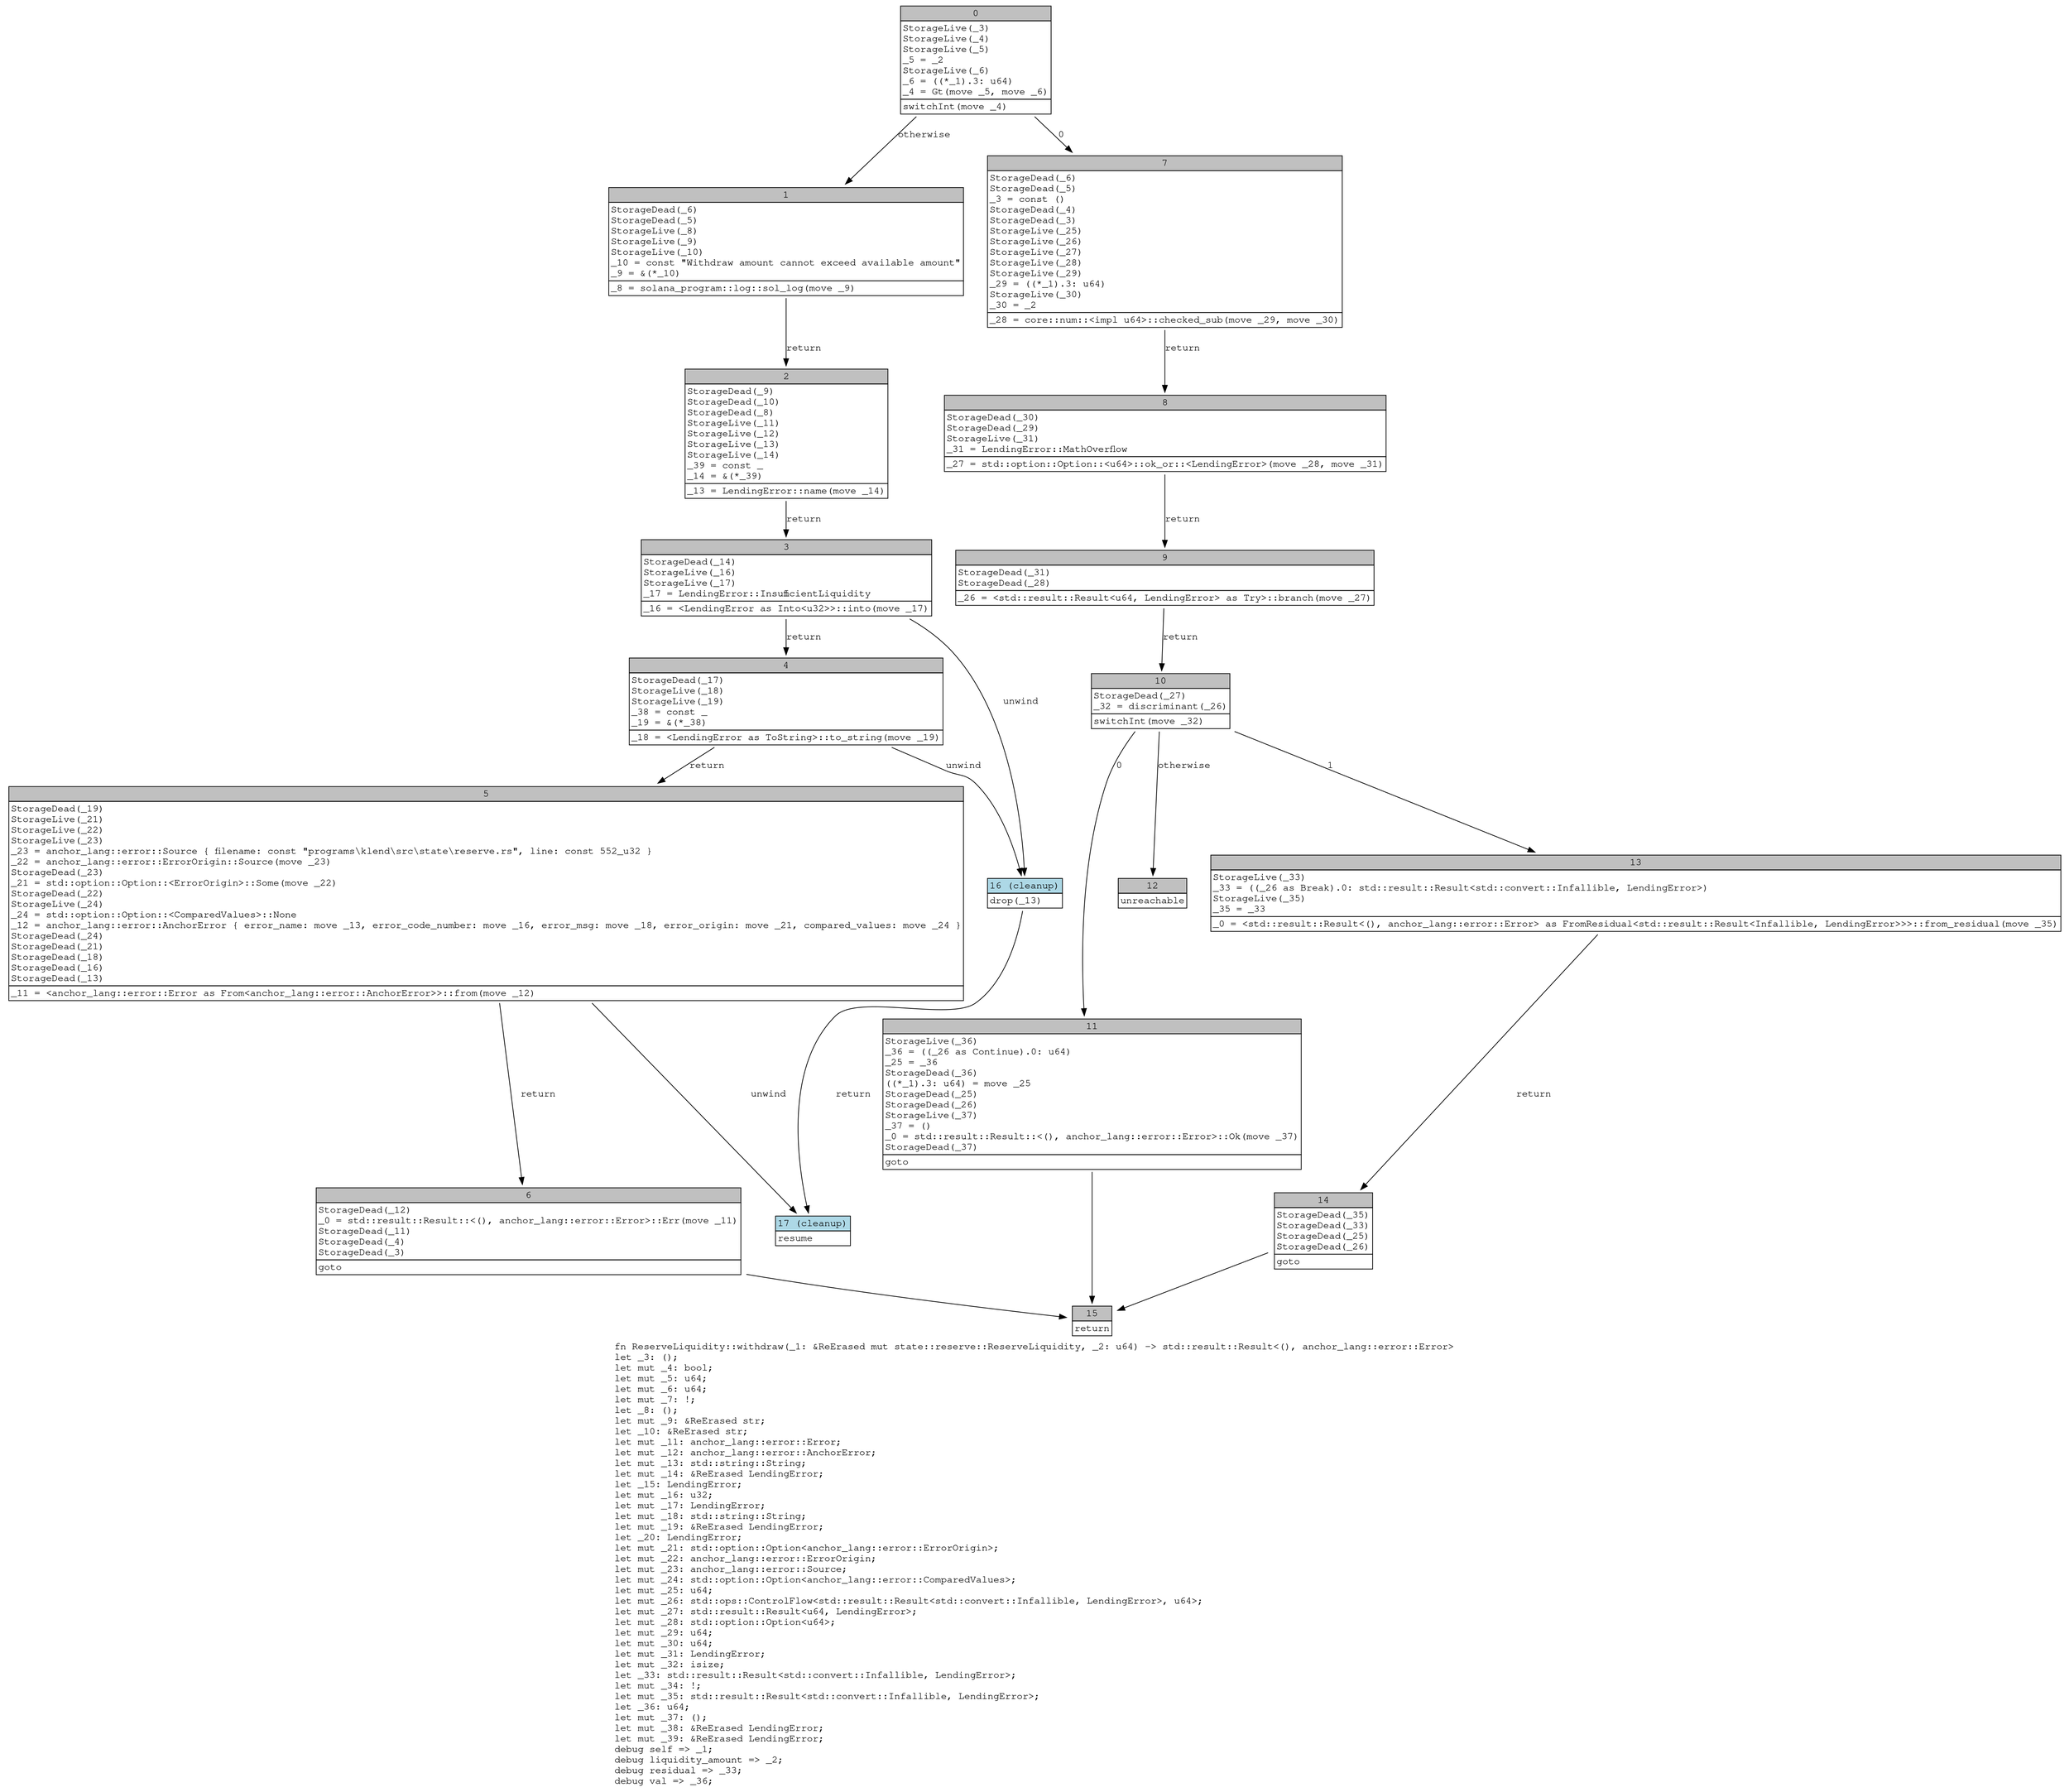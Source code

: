 digraph Mir_0_1908 {
    graph [fontname="Courier, monospace"];
    node [fontname="Courier, monospace"];
    edge [fontname="Courier, monospace"];
    label=<fn ReserveLiquidity::withdraw(_1: &amp;ReErased mut state::reserve::ReserveLiquidity, _2: u64) -&gt; std::result::Result&lt;(), anchor_lang::error::Error&gt;<br align="left"/>let _3: ();<br align="left"/>let mut _4: bool;<br align="left"/>let mut _5: u64;<br align="left"/>let mut _6: u64;<br align="left"/>let mut _7: !;<br align="left"/>let _8: ();<br align="left"/>let mut _9: &amp;ReErased str;<br align="left"/>let _10: &amp;ReErased str;<br align="left"/>let mut _11: anchor_lang::error::Error;<br align="left"/>let mut _12: anchor_lang::error::AnchorError;<br align="left"/>let mut _13: std::string::String;<br align="left"/>let mut _14: &amp;ReErased LendingError;<br align="left"/>let _15: LendingError;<br align="left"/>let mut _16: u32;<br align="left"/>let mut _17: LendingError;<br align="left"/>let mut _18: std::string::String;<br align="left"/>let mut _19: &amp;ReErased LendingError;<br align="left"/>let _20: LendingError;<br align="left"/>let mut _21: std::option::Option&lt;anchor_lang::error::ErrorOrigin&gt;;<br align="left"/>let mut _22: anchor_lang::error::ErrorOrigin;<br align="left"/>let mut _23: anchor_lang::error::Source;<br align="left"/>let mut _24: std::option::Option&lt;anchor_lang::error::ComparedValues&gt;;<br align="left"/>let mut _25: u64;<br align="left"/>let mut _26: std::ops::ControlFlow&lt;std::result::Result&lt;std::convert::Infallible, LendingError&gt;, u64&gt;;<br align="left"/>let mut _27: std::result::Result&lt;u64, LendingError&gt;;<br align="left"/>let mut _28: std::option::Option&lt;u64&gt;;<br align="left"/>let mut _29: u64;<br align="left"/>let mut _30: u64;<br align="left"/>let mut _31: LendingError;<br align="left"/>let mut _32: isize;<br align="left"/>let _33: std::result::Result&lt;std::convert::Infallible, LendingError&gt;;<br align="left"/>let mut _34: !;<br align="left"/>let mut _35: std::result::Result&lt;std::convert::Infallible, LendingError&gt;;<br align="left"/>let _36: u64;<br align="left"/>let mut _37: ();<br align="left"/>let mut _38: &amp;ReErased LendingError;<br align="left"/>let mut _39: &amp;ReErased LendingError;<br align="left"/>debug self =&gt; _1;<br align="left"/>debug liquidity_amount =&gt; _2;<br align="left"/>debug residual =&gt; _33;<br align="left"/>debug val =&gt; _36;<br align="left"/>>;
    bb0__0_1908 [shape="none", label=<<table border="0" cellborder="1" cellspacing="0"><tr><td bgcolor="gray" align="center" colspan="1">0</td></tr><tr><td align="left" balign="left">StorageLive(_3)<br/>StorageLive(_4)<br/>StorageLive(_5)<br/>_5 = _2<br/>StorageLive(_6)<br/>_6 = ((*_1).3: u64)<br/>_4 = Gt(move _5, move _6)<br/></td></tr><tr><td align="left">switchInt(move _4)</td></tr></table>>];
    bb1__0_1908 [shape="none", label=<<table border="0" cellborder="1" cellspacing="0"><tr><td bgcolor="gray" align="center" colspan="1">1</td></tr><tr><td align="left" balign="left">StorageDead(_6)<br/>StorageDead(_5)<br/>StorageLive(_8)<br/>StorageLive(_9)<br/>StorageLive(_10)<br/>_10 = const &quot;Withdraw amount cannot exceed available amount&quot;<br/>_9 = &amp;(*_10)<br/></td></tr><tr><td align="left">_8 = solana_program::log::sol_log(move _9)</td></tr></table>>];
    bb2__0_1908 [shape="none", label=<<table border="0" cellborder="1" cellspacing="0"><tr><td bgcolor="gray" align="center" colspan="1">2</td></tr><tr><td align="left" balign="left">StorageDead(_9)<br/>StorageDead(_10)<br/>StorageDead(_8)<br/>StorageLive(_11)<br/>StorageLive(_12)<br/>StorageLive(_13)<br/>StorageLive(_14)<br/>_39 = const _<br/>_14 = &amp;(*_39)<br/></td></tr><tr><td align="left">_13 = LendingError::name(move _14)</td></tr></table>>];
    bb3__0_1908 [shape="none", label=<<table border="0" cellborder="1" cellspacing="0"><tr><td bgcolor="gray" align="center" colspan="1">3</td></tr><tr><td align="left" balign="left">StorageDead(_14)<br/>StorageLive(_16)<br/>StorageLive(_17)<br/>_17 = LendingError::InsufficientLiquidity<br/></td></tr><tr><td align="left">_16 = &lt;LendingError as Into&lt;u32&gt;&gt;::into(move _17)</td></tr></table>>];
    bb4__0_1908 [shape="none", label=<<table border="0" cellborder="1" cellspacing="0"><tr><td bgcolor="gray" align="center" colspan="1">4</td></tr><tr><td align="left" balign="left">StorageDead(_17)<br/>StorageLive(_18)<br/>StorageLive(_19)<br/>_38 = const _<br/>_19 = &amp;(*_38)<br/></td></tr><tr><td align="left">_18 = &lt;LendingError as ToString&gt;::to_string(move _19)</td></tr></table>>];
    bb5__0_1908 [shape="none", label=<<table border="0" cellborder="1" cellspacing="0"><tr><td bgcolor="gray" align="center" colspan="1">5</td></tr><tr><td align="left" balign="left">StorageDead(_19)<br/>StorageLive(_21)<br/>StorageLive(_22)<br/>StorageLive(_23)<br/>_23 = anchor_lang::error::Source { filename: const &quot;programs\\klend\\src\\state\\reserve.rs&quot;, line: const 552_u32 }<br/>_22 = anchor_lang::error::ErrorOrigin::Source(move _23)<br/>StorageDead(_23)<br/>_21 = std::option::Option::&lt;ErrorOrigin&gt;::Some(move _22)<br/>StorageDead(_22)<br/>StorageLive(_24)<br/>_24 = std::option::Option::&lt;ComparedValues&gt;::None<br/>_12 = anchor_lang::error::AnchorError { error_name: move _13, error_code_number: move _16, error_msg: move _18, error_origin: move _21, compared_values: move _24 }<br/>StorageDead(_24)<br/>StorageDead(_21)<br/>StorageDead(_18)<br/>StorageDead(_16)<br/>StorageDead(_13)<br/></td></tr><tr><td align="left">_11 = &lt;anchor_lang::error::Error as From&lt;anchor_lang::error::AnchorError&gt;&gt;::from(move _12)</td></tr></table>>];
    bb6__0_1908 [shape="none", label=<<table border="0" cellborder="1" cellspacing="0"><tr><td bgcolor="gray" align="center" colspan="1">6</td></tr><tr><td align="left" balign="left">StorageDead(_12)<br/>_0 = std::result::Result::&lt;(), anchor_lang::error::Error&gt;::Err(move _11)<br/>StorageDead(_11)<br/>StorageDead(_4)<br/>StorageDead(_3)<br/></td></tr><tr><td align="left">goto</td></tr></table>>];
    bb7__0_1908 [shape="none", label=<<table border="0" cellborder="1" cellspacing="0"><tr><td bgcolor="gray" align="center" colspan="1">7</td></tr><tr><td align="left" balign="left">StorageDead(_6)<br/>StorageDead(_5)<br/>_3 = const ()<br/>StorageDead(_4)<br/>StorageDead(_3)<br/>StorageLive(_25)<br/>StorageLive(_26)<br/>StorageLive(_27)<br/>StorageLive(_28)<br/>StorageLive(_29)<br/>_29 = ((*_1).3: u64)<br/>StorageLive(_30)<br/>_30 = _2<br/></td></tr><tr><td align="left">_28 = core::num::&lt;impl u64&gt;::checked_sub(move _29, move _30)</td></tr></table>>];
    bb8__0_1908 [shape="none", label=<<table border="0" cellborder="1" cellspacing="0"><tr><td bgcolor="gray" align="center" colspan="1">8</td></tr><tr><td align="left" balign="left">StorageDead(_30)<br/>StorageDead(_29)<br/>StorageLive(_31)<br/>_31 = LendingError::MathOverflow<br/></td></tr><tr><td align="left">_27 = std::option::Option::&lt;u64&gt;::ok_or::&lt;LendingError&gt;(move _28, move _31)</td></tr></table>>];
    bb9__0_1908 [shape="none", label=<<table border="0" cellborder="1" cellspacing="0"><tr><td bgcolor="gray" align="center" colspan="1">9</td></tr><tr><td align="left" balign="left">StorageDead(_31)<br/>StorageDead(_28)<br/></td></tr><tr><td align="left">_26 = &lt;std::result::Result&lt;u64, LendingError&gt; as Try&gt;::branch(move _27)</td></tr></table>>];
    bb10__0_1908 [shape="none", label=<<table border="0" cellborder="1" cellspacing="0"><tr><td bgcolor="gray" align="center" colspan="1">10</td></tr><tr><td align="left" balign="left">StorageDead(_27)<br/>_32 = discriminant(_26)<br/></td></tr><tr><td align="left">switchInt(move _32)</td></tr></table>>];
    bb11__0_1908 [shape="none", label=<<table border="0" cellborder="1" cellspacing="0"><tr><td bgcolor="gray" align="center" colspan="1">11</td></tr><tr><td align="left" balign="left">StorageLive(_36)<br/>_36 = ((_26 as Continue).0: u64)<br/>_25 = _36<br/>StorageDead(_36)<br/>((*_1).3: u64) = move _25<br/>StorageDead(_25)<br/>StorageDead(_26)<br/>StorageLive(_37)<br/>_37 = ()<br/>_0 = std::result::Result::&lt;(), anchor_lang::error::Error&gt;::Ok(move _37)<br/>StorageDead(_37)<br/></td></tr><tr><td align="left">goto</td></tr></table>>];
    bb12__0_1908 [shape="none", label=<<table border="0" cellborder="1" cellspacing="0"><tr><td bgcolor="gray" align="center" colspan="1">12</td></tr><tr><td align="left">unreachable</td></tr></table>>];
    bb13__0_1908 [shape="none", label=<<table border="0" cellborder="1" cellspacing="0"><tr><td bgcolor="gray" align="center" colspan="1">13</td></tr><tr><td align="left" balign="left">StorageLive(_33)<br/>_33 = ((_26 as Break).0: std::result::Result&lt;std::convert::Infallible, LendingError&gt;)<br/>StorageLive(_35)<br/>_35 = _33<br/></td></tr><tr><td align="left">_0 = &lt;std::result::Result&lt;(), anchor_lang::error::Error&gt; as FromResidual&lt;std::result::Result&lt;Infallible, LendingError&gt;&gt;&gt;::from_residual(move _35)</td></tr></table>>];
    bb14__0_1908 [shape="none", label=<<table border="0" cellborder="1" cellspacing="0"><tr><td bgcolor="gray" align="center" colspan="1">14</td></tr><tr><td align="left" balign="left">StorageDead(_35)<br/>StorageDead(_33)<br/>StorageDead(_25)<br/>StorageDead(_26)<br/></td></tr><tr><td align="left">goto</td></tr></table>>];
    bb15__0_1908 [shape="none", label=<<table border="0" cellborder="1" cellspacing="0"><tr><td bgcolor="gray" align="center" colspan="1">15</td></tr><tr><td align="left">return</td></tr></table>>];
    bb16__0_1908 [shape="none", label=<<table border="0" cellborder="1" cellspacing="0"><tr><td bgcolor="lightblue" align="center" colspan="1">16 (cleanup)</td></tr><tr><td align="left">drop(_13)</td></tr></table>>];
    bb17__0_1908 [shape="none", label=<<table border="0" cellborder="1" cellspacing="0"><tr><td bgcolor="lightblue" align="center" colspan="1">17 (cleanup)</td></tr><tr><td align="left">resume</td></tr></table>>];
    bb0__0_1908 -> bb7__0_1908 [label="0"];
    bb0__0_1908 -> bb1__0_1908 [label="otherwise"];
    bb1__0_1908 -> bb2__0_1908 [label="return"];
    bb2__0_1908 -> bb3__0_1908 [label="return"];
    bb3__0_1908 -> bb4__0_1908 [label="return"];
    bb3__0_1908 -> bb16__0_1908 [label="unwind"];
    bb4__0_1908 -> bb5__0_1908 [label="return"];
    bb4__0_1908 -> bb16__0_1908 [label="unwind"];
    bb5__0_1908 -> bb6__0_1908 [label="return"];
    bb5__0_1908 -> bb17__0_1908 [label="unwind"];
    bb6__0_1908 -> bb15__0_1908 [label=""];
    bb7__0_1908 -> bb8__0_1908 [label="return"];
    bb8__0_1908 -> bb9__0_1908 [label="return"];
    bb9__0_1908 -> bb10__0_1908 [label="return"];
    bb10__0_1908 -> bb11__0_1908 [label="0"];
    bb10__0_1908 -> bb13__0_1908 [label="1"];
    bb10__0_1908 -> bb12__0_1908 [label="otherwise"];
    bb11__0_1908 -> bb15__0_1908 [label=""];
    bb13__0_1908 -> bb14__0_1908 [label="return"];
    bb14__0_1908 -> bb15__0_1908 [label=""];
    bb16__0_1908 -> bb17__0_1908 [label="return"];
}
